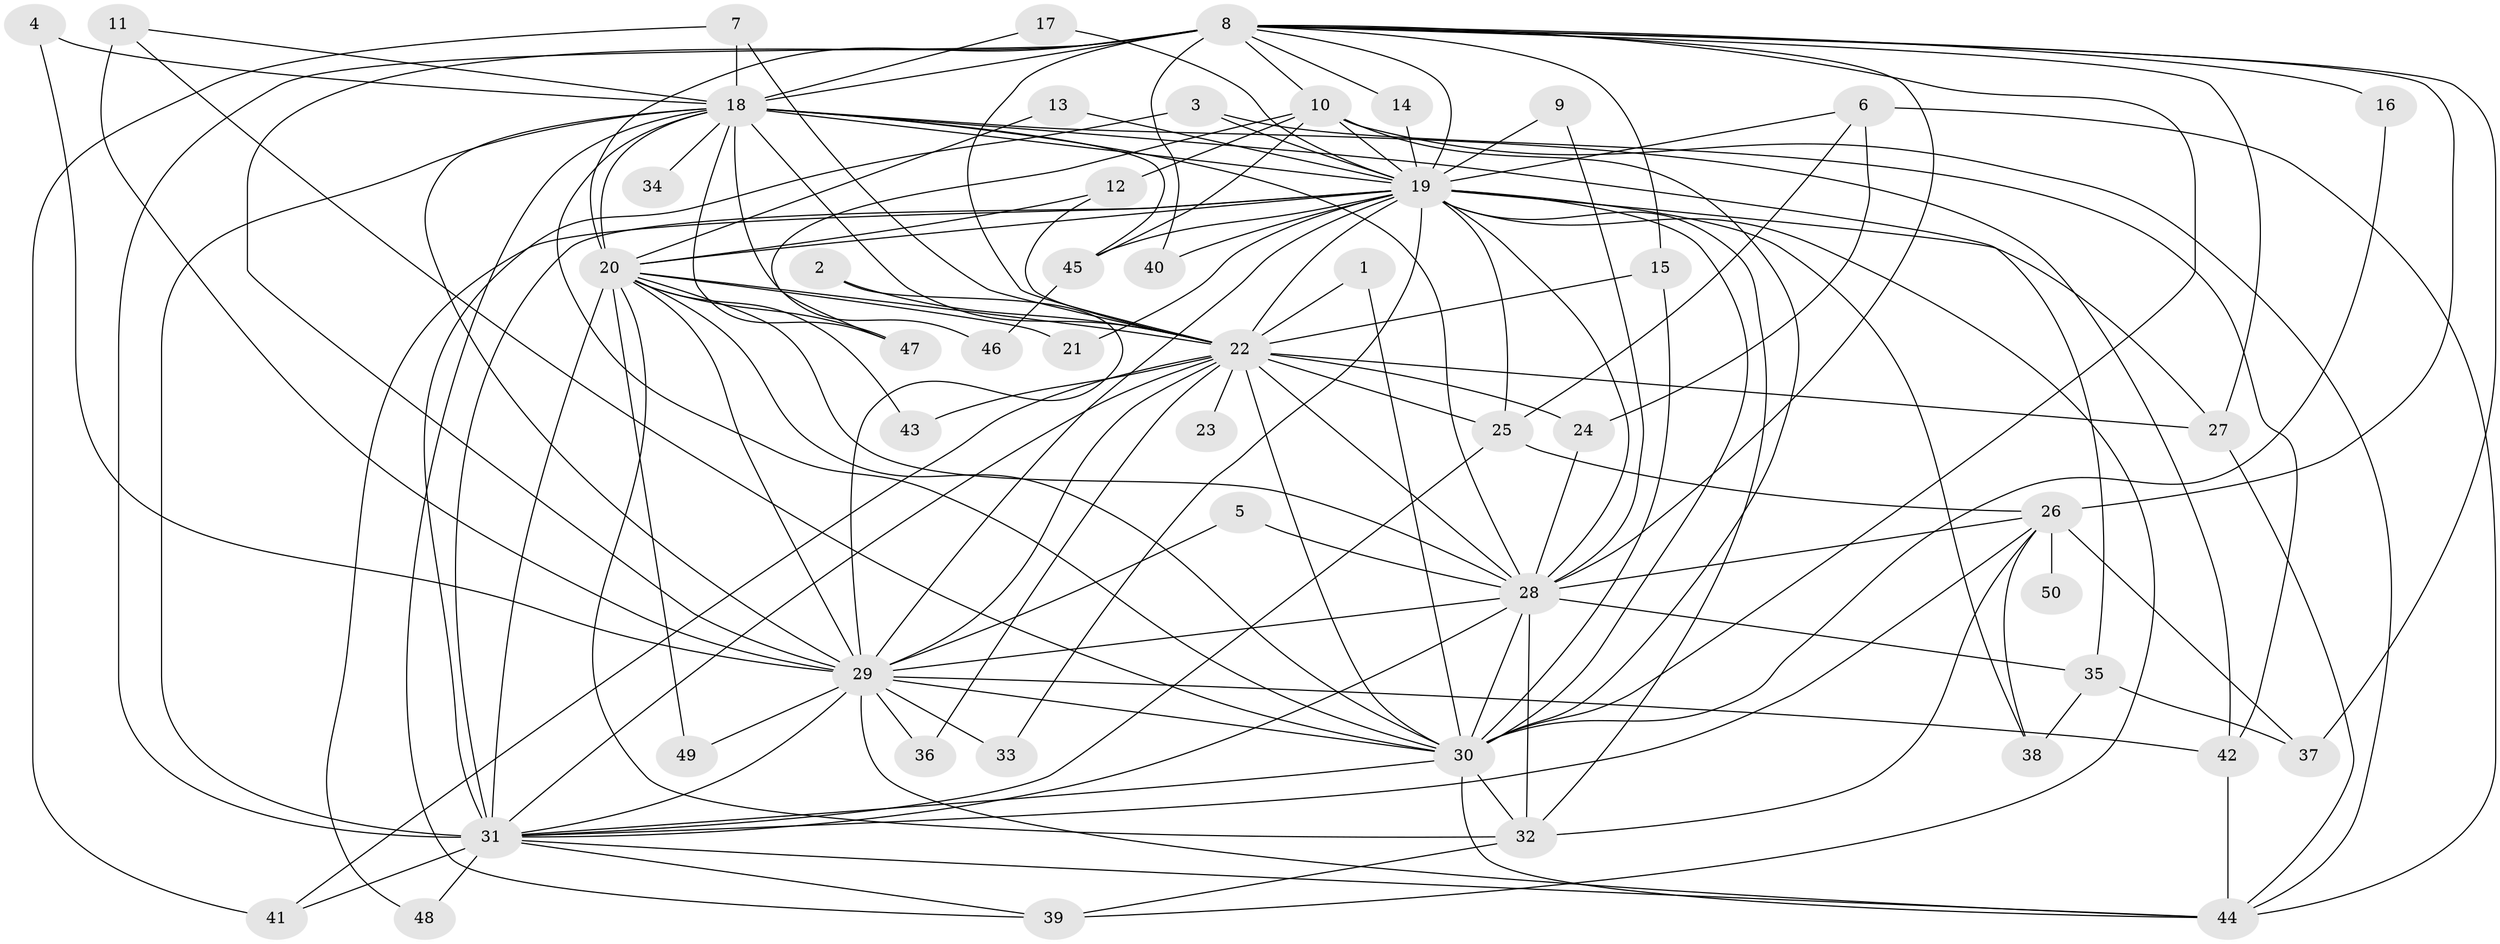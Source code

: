 // original degree distribution, {18: 0.03, 12: 0.01, 25: 0.01, 21: 0.02, 20: 0.01, 22: 0.01, 30: 0.01, 6: 0.02, 2: 0.52, 5: 0.04, 3: 0.22, 4: 0.09, 7: 0.01}
// Generated by graph-tools (version 1.1) at 2025/25/03/09/25 03:25:42]
// undirected, 50 vertices, 140 edges
graph export_dot {
graph [start="1"]
  node [color=gray90,style=filled];
  1;
  2;
  3;
  4;
  5;
  6;
  7;
  8;
  9;
  10;
  11;
  12;
  13;
  14;
  15;
  16;
  17;
  18;
  19;
  20;
  21;
  22;
  23;
  24;
  25;
  26;
  27;
  28;
  29;
  30;
  31;
  32;
  33;
  34;
  35;
  36;
  37;
  38;
  39;
  40;
  41;
  42;
  43;
  44;
  45;
  46;
  47;
  48;
  49;
  50;
  1 -- 22 [weight=1.0];
  1 -- 30 [weight=1.0];
  2 -- 22 [weight=1.0];
  2 -- 29 [weight=1.0];
  3 -- 19 [weight=1.0];
  3 -- 31 [weight=1.0];
  3 -- 42 [weight=1.0];
  4 -- 18 [weight=1.0];
  4 -- 29 [weight=1.0];
  5 -- 28 [weight=1.0];
  5 -- 29 [weight=1.0];
  6 -- 19 [weight=1.0];
  6 -- 24 [weight=1.0];
  6 -- 25 [weight=1.0];
  6 -- 44 [weight=1.0];
  7 -- 18 [weight=1.0];
  7 -- 22 [weight=1.0];
  7 -- 41 [weight=1.0];
  8 -- 10 [weight=1.0];
  8 -- 14 [weight=1.0];
  8 -- 15 [weight=1.0];
  8 -- 16 [weight=2.0];
  8 -- 18 [weight=2.0];
  8 -- 19 [weight=3.0];
  8 -- 20 [weight=3.0];
  8 -- 22 [weight=2.0];
  8 -- 26 [weight=1.0];
  8 -- 27 [weight=1.0];
  8 -- 28 [weight=2.0];
  8 -- 29 [weight=3.0];
  8 -- 30 [weight=2.0];
  8 -- 31 [weight=4.0];
  8 -- 37 [weight=1.0];
  8 -- 40 [weight=1.0];
  9 -- 19 [weight=1.0];
  9 -- 28 [weight=1.0];
  10 -- 12 [weight=1.0];
  10 -- 19 [weight=1.0];
  10 -- 30 [weight=2.0];
  10 -- 44 [weight=1.0];
  10 -- 45 [weight=1.0];
  10 -- 47 [weight=1.0];
  11 -- 18 [weight=1.0];
  11 -- 29 [weight=1.0];
  11 -- 30 [weight=1.0];
  12 -- 20 [weight=1.0];
  12 -- 22 [weight=1.0];
  13 -- 19 [weight=1.0];
  13 -- 20 [weight=1.0];
  14 -- 19 [weight=1.0];
  15 -- 22 [weight=1.0];
  15 -- 30 [weight=1.0];
  16 -- 30 [weight=1.0];
  17 -- 18 [weight=1.0];
  17 -- 19 [weight=1.0];
  18 -- 19 [weight=1.0];
  18 -- 20 [weight=1.0];
  18 -- 22 [weight=1.0];
  18 -- 28 [weight=1.0];
  18 -- 29 [weight=2.0];
  18 -- 30 [weight=1.0];
  18 -- 31 [weight=1.0];
  18 -- 34 [weight=1.0];
  18 -- 35 [weight=1.0];
  18 -- 39 [weight=1.0];
  18 -- 42 [weight=1.0];
  18 -- 45 [weight=1.0];
  18 -- 46 [weight=1.0];
  18 -- 47 [weight=1.0];
  19 -- 20 [weight=1.0];
  19 -- 21 [weight=1.0];
  19 -- 22 [weight=1.0];
  19 -- 25 [weight=1.0];
  19 -- 27 [weight=1.0];
  19 -- 28 [weight=2.0];
  19 -- 29 [weight=1.0];
  19 -- 30 [weight=1.0];
  19 -- 31 [weight=1.0];
  19 -- 32 [weight=1.0];
  19 -- 33 [weight=1.0];
  19 -- 38 [weight=1.0];
  19 -- 39 [weight=1.0];
  19 -- 40 [weight=1.0];
  19 -- 45 [weight=1.0];
  19 -- 48 [weight=1.0];
  20 -- 21 [weight=1.0];
  20 -- 22 [weight=1.0];
  20 -- 28 [weight=1.0];
  20 -- 29 [weight=1.0];
  20 -- 30 [weight=2.0];
  20 -- 31 [weight=2.0];
  20 -- 32 [weight=2.0];
  20 -- 43 [weight=1.0];
  20 -- 47 [weight=1.0];
  20 -- 49 [weight=1.0];
  22 -- 23 [weight=1.0];
  22 -- 24 [weight=1.0];
  22 -- 25 [weight=1.0];
  22 -- 27 [weight=1.0];
  22 -- 28 [weight=2.0];
  22 -- 29 [weight=1.0];
  22 -- 30 [weight=1.0];
  22 -- 31 [weight=1.0];
  22 -- 36 [weight=1.0];
  22 -- 41 [weight=1.0];
  22 -- 43 [weight=1.0];
  24 -- 28 [weight=1.0];
  25 -- 26 [weight=2.0];
  25 -- 31 [weight=1.0];
  26 -- 28 [weight=1.0];
  26 -- 31 [weight=1.0];
  26 -- 32 [weight=1.0];
  26 -- 37 [weight=1.0];
  26 -- 38 [weight=1.0];
  26 -- 50 [weight=2.0];
  27 -- 44 [weight=1.0];
  28 -- 29 [weight=1.0];
  28 -- 30 [weight=1.0];
  28 -- 31 [weight=2.0];
  28 -- 32 [weight=1.0];
  28 -- 35 [weight=1.0];
  29 -- 30 [weight=2.0];
  29 -- 31 [weight=1.0];
  29 -- 33 [weight=1.0];
  29 -- 36 [weight=1.0];
  29 -- 42 [weight=1.0];
  29 -- 44 [weight=1.0];
  29 -- 49 [weight=1.0];
  30 -- 31 [weight=1.0];
  30 -- 32 [weight=1.0];
  30 -- 44 [weight=1.0];
  31 -- 39 [weight=1.0];
  31 -- 41 [weight=1.0];
  31 -- 44 [weight=1.0];
  31 -- 48 [weight=1.0];
  32 -- 39 [weight=1.0];
  35 -- 37 [weight=1.0];
  35 -- 38 [weight=1.0];
  42 -- 44 [weight=1.0];
  45 -- 46 [weight=1.0];
}
